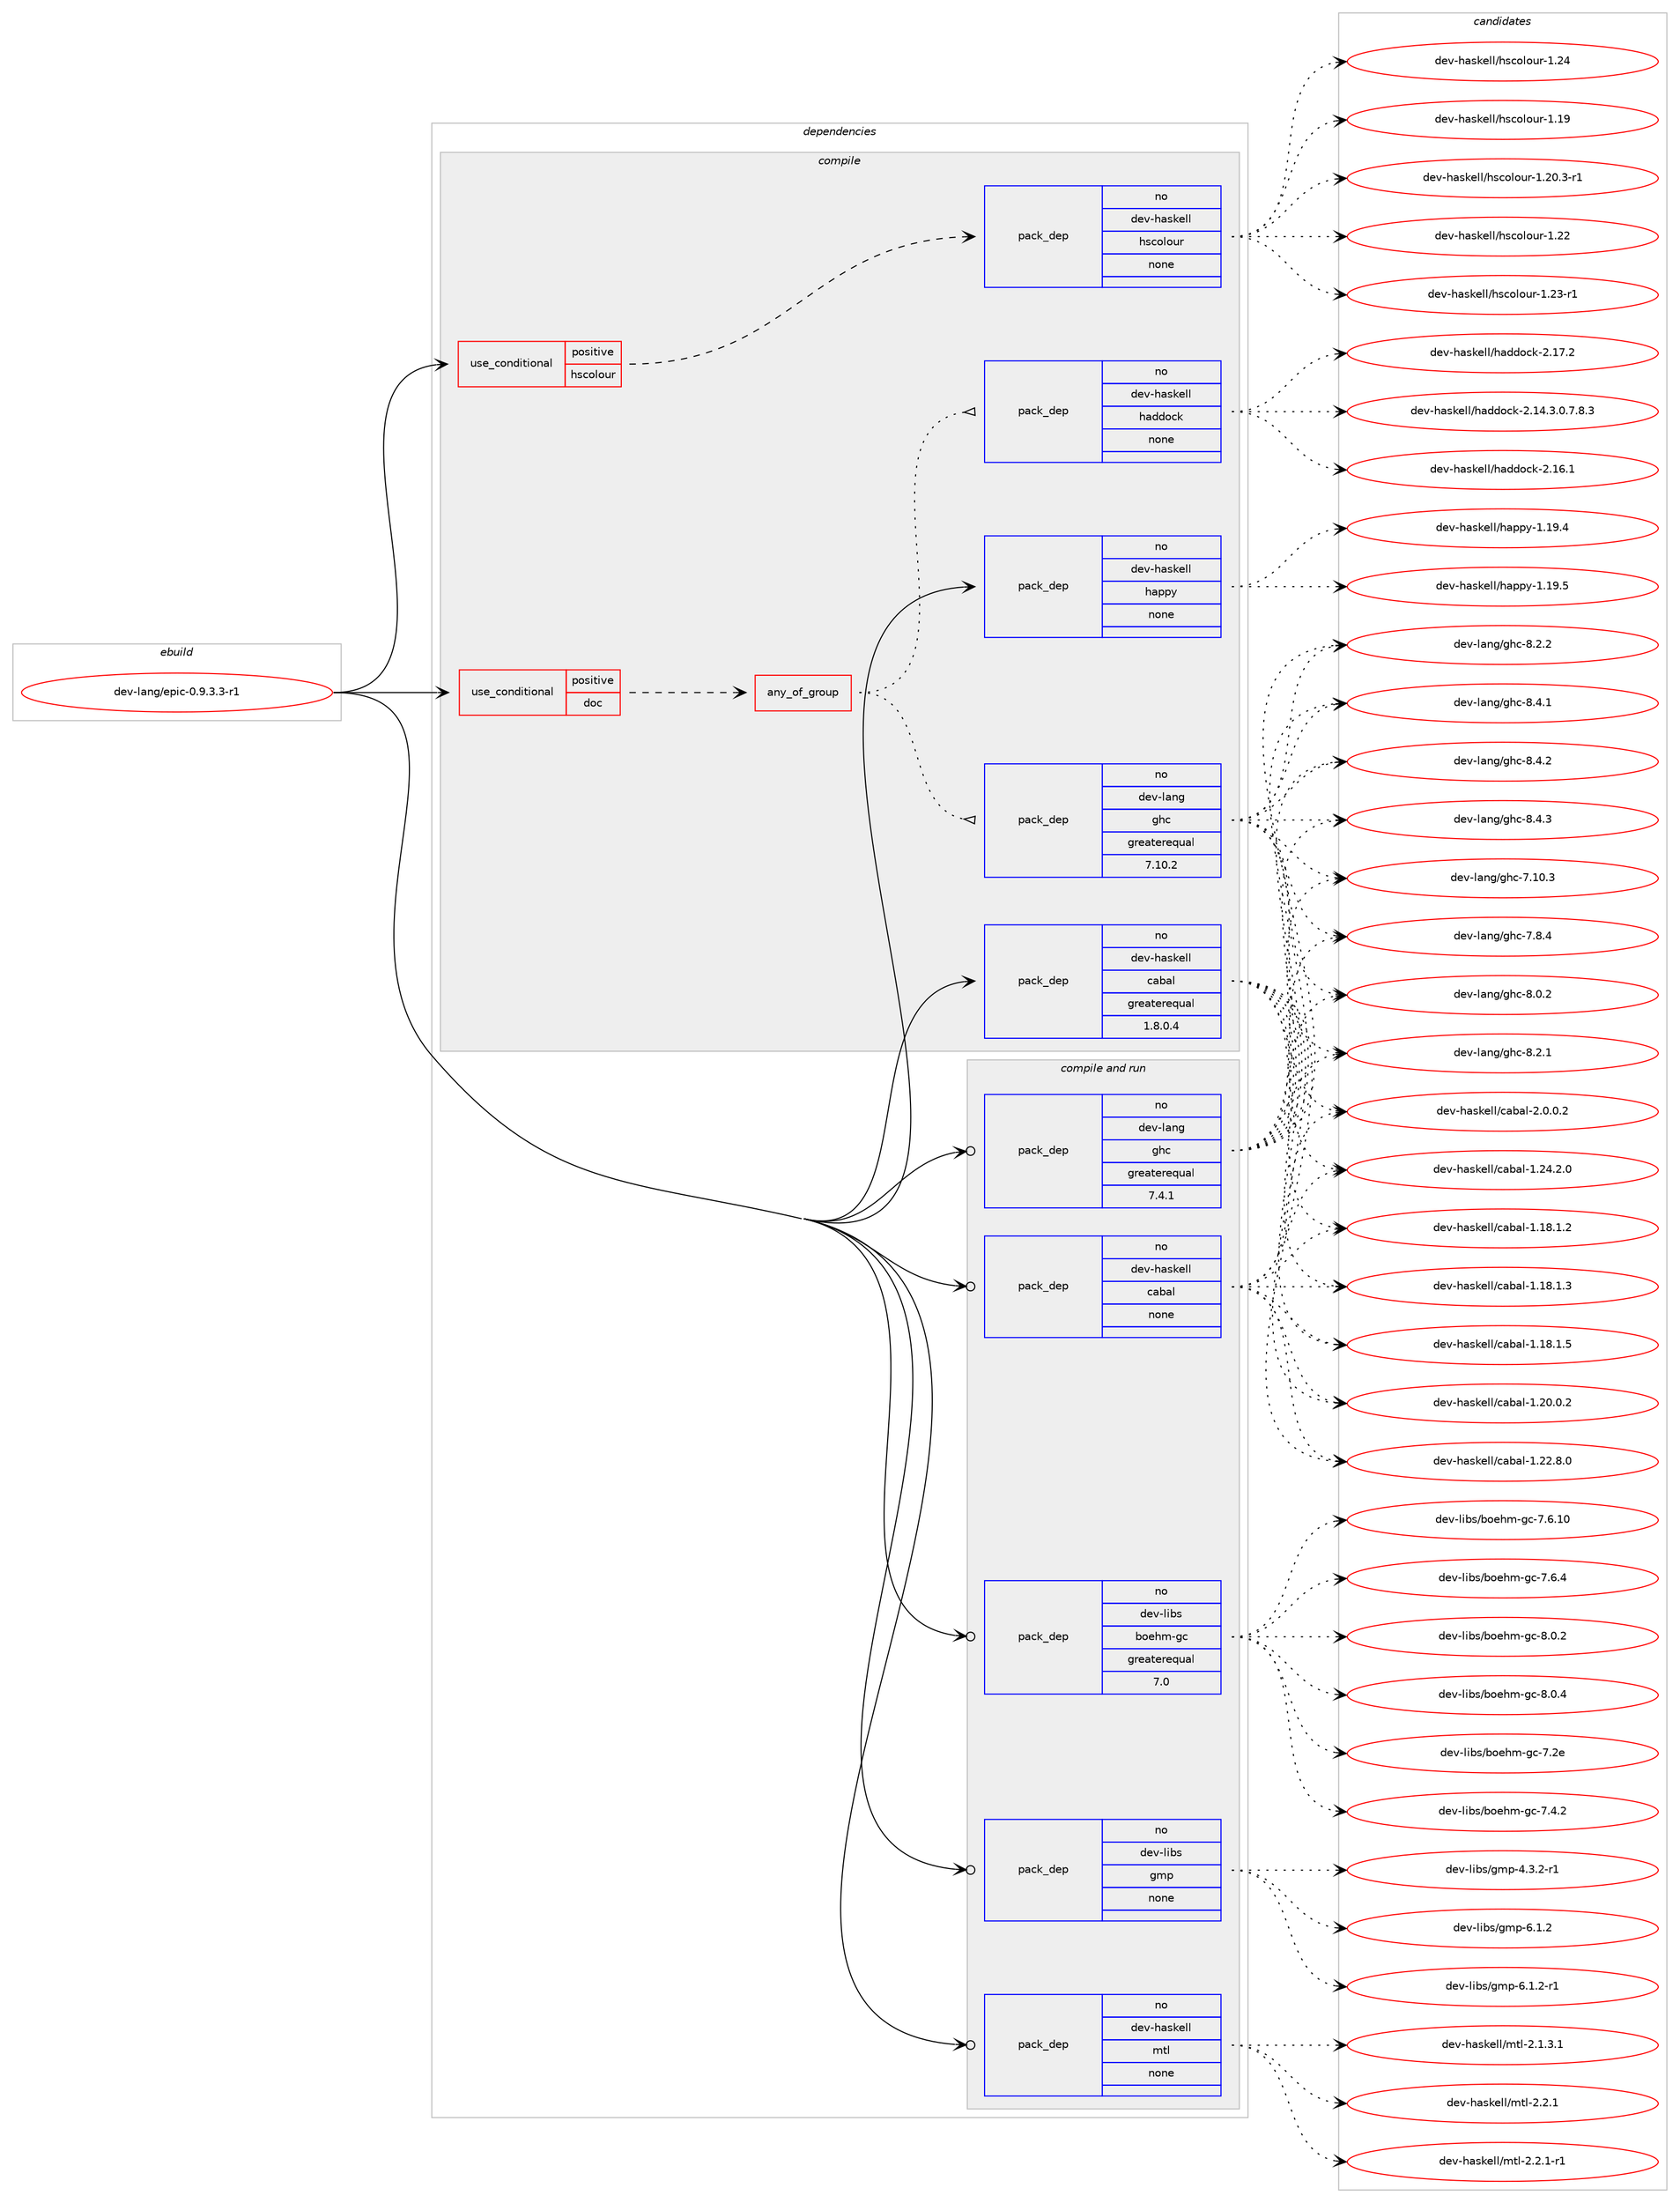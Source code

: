 digraph prolog {

# *************
# Graph options
# *************

newrank=true;
concentrate=true;
compound=true;
graph [rankdir=LR,fontname=Helvetica,fontsize=10,ranksep=1.5];#, ranksep=2.5, nodesep=0.2];
edge  [arrowhead=vee];
node  [fontname=Helvetica,fontsize=10];

# **********
# The ebuild
# **********

subgraph cluster_leftcol {
color=gray;
rank=same;
label=<<i>ebuild</i>>;
id [label="dev-lang/epic-0.9.3.3-r1", color=red, width=4, href="../dev-lang/epic-0.9.3.3-r1.svg"];
}

# ****************
# The dependencies
# ****************

subgraph cluster_midcol {
color=gray;
label=<<i>dependencies</i>>;
subgraph cluster_compile {
fillcolor="#eeeeee";
style=filled;
label=<<i>compile</i>>;
subgraph cond363488 {
dependency1358318 [label=<<TABLE BORDER="0" CELLBORDER="1" CELLSPACING="0" CELLPADDING="4"><TR><TD ROWSPAN="3" CELLPADDING="10">use_conditional</TD></TR><TR><TD>positive</TD></TR><TR><TD>doc</TD></TR></TABLE>>, shape=none, color=red];
subgraph any21911 {
dependency1358319 [label=<<TABLE BORDER="0" CELLBORDER="1" CELLSPACING="0" CELLPADDING="4"><TR><TD CELLPADDING="10">any_of_group</TD></TR></TABLE>>, shape=none, color=red];subgraph pack972367 {
dependency1358320 [label=<<TABLE BORDER="0" CELLBORDER="1" CELLSPACING="0" CELLPADDING="4" WIDTH="220"><TR><TD ROWSPAN="6" CELLPADDING="30">pack_dep</TD></TR><TR><TD WIDTH="110">no</TD></TR><TR><TD>dev-haskell</TD></TR><TR><TD>haddock</TD></TR><TR><TD>none</TD></TR><TR><TD></TD></TR></TABLE>>, shape=none, color=blue];
}
dependency1358319:e -> dependency1358320:w [weight=20,style="dotted",arrowhead="oinv"];
subgraph pack972368 {
dependency1358321 [label=<<TABLE BORDER="0" CELLBORDER="1" CELLSPACING="0" CELLPADDING="4" WIDTH="220"><TR><TD ROWSPAN="6" CELLPADDING="30">pack_dep</TD></TR><TR><TD WIDTH="110">no</TD></TR><TR><TD>dev-lang</TD></TR><TR><TD>ghc</TD></TR><TR><TD>greaterequal</TD></TR><TR><TD>7.10.2</TD></TR></TABLE>>, shape=none, color=blue];
}
dependency1358319:e -> dependency1358321:w [weight=20,style="dotted",arrowhead="oinv"];
}
dependency1358318:e -> dependency1358319:w [weight=20,style="dashed",arrowhead="vee"];
}
id:e -> dependency1358318:w [weight=20,style="solid",arrowhead="vee"];
subgraph cond363489 {
dependency1358322 [label=<<TABLE BORDER="0" CELLBORDER="1" CELLSPACING="0" CELLPADDING="4"><TR><TD ROWSPAN="3" CELLPADDING="10">use_conditional</TD></TR><TR><TD>positive</TD></TR><TR><TD>hscolour</TD></TR></TABLE>>, shape=none, color=red];
subgraph pack972369 {
dependency1358323 [label=<<TABLE BORDER="0" CELLBORDER="1" CELLSPACING="0" CELLPADDING="4" WIDTH="220"><TR><TD ROWSPAN="6" CELLPADDING="30">pack_dep</TD></TR><TR><TD WIDTH="110">no</TD></TR><TR><TD>dev-haskell</TD></TR><TR><TD>hscolour</TD></TR><TR><TD>none</TD></TR><TR><TD></TD></TR></TABLE>>, shape=none, color=blue];
}
dependency1358322:e -> dependency1358323:w [weight=20,style="dashed",arrowhead="vee"];
}
id:e -> dependency1358322:w [weight=20,style="solid",arrowhead="vee"];
subgraph pack972370 {
dependency1358324 [label=<<TABLE BORDER="0" CELLBORDER="1" CELLSPACING="0" CELLPADDING="4" WIDTH="220"><TR><TD ROWSPAN="6" CELLPADDING="30">pack_dep</TD></TR><TR><TD WIDTH="110">no</TD></TR><TR><TD>dev-haskell</TD></TR><TR><TD>cabal</TD></TR><TR><TD>greaterequal</TD></TR><TR><TD>1.8.0.4</TD></TR></TABLE>>, shape=none, color=blue];
}
id:e -> dependency1358324:w [weight=20,style="solid",arrowhead="vee"];
subgraph pack972371 {
dependency1358325 [label=<<TABLE BORDER="0" CELLBORDER="1" CELLSPACING="0" CELLPADDING="4" WIDTH="220"><TR><TD ROWSPAN="6" CELLPADDING="30">pack_dep</TD></TR><TR><TD WIDTH="110">no</TD></TR><TR><TD>dev-haskell</TD></TR><TR><TD>happy</TD></TR><TR><TD>none</TD></TR><TR><TD></TD></TR></TABLE>>, shape=none, color=blue];
}
id:e -> dependency1358325:w [weight=20,style="solid",arrowhead="vee"];
}
subgraph cluster_compileandrun {
fillcolor="#eeeeee";
style=filled;
label=<<i>compile and run</i>>;
subgraph pack972372 {
dependency1358326 [label=<<TABLE BORDER="0" CELLBORDER="1" CELLSPACING="0" CELLPADDING="4" WIDTH="220"><TR><TD ROWSPAN="6" CELLPADDING="30">pack_dep</TD></TR><TR><TD WIDTH="110">no</TD></TR><TR><TD>dev-haskell</TD></TR><TR><TD>cabal</TD></TR><TR><TD>none</TD></TR><TR><TD></TD></TR></TABLE>>, shape=none, color=blue];
}
id:e -> dependency1358326:w [weight=20,style="solid",arrowhead="odotvee"];
subgraph pack972373 {
dependency1358327 [label=<<TABLE BORDER="0" CELLBORDER="1" CELLSPACING="0" CELLPADDING="4" WIDTH="220"><TR><TD ROWSPAN="6" CELLPADDING="30">pack_dep</TD></TR><TR><TD WIDTH="110">no</TD></TR><TR><TD>dev-haskell</TD></TR><TR><TD>mtl</TD></TR><TR><TD>none</TD></TR><TR><TD></TD></TR></TABLE>>, shape=none, color=blue];
}
id:e -> dependency1358327:w [weight=20,style="solid",arrowhead="odotvee"];
subgraph pack972374 {
dependency1358328 [label=<<TABLE BORDER="0" CELLBORDER="1" CELLSPACING="0" CELLPADDING="4" WIDTH="220"><TR><TD ROWSPAN="6" CELLPADDING="30">pack_dep</TD></TR><TR><TD WIDTH="110">no</TD></TR><TR><TD>dev-lang</TD></TR><TR><TD>ghc</TD></TR><TR><TD>greaterequal</TD></TR><TR><TD>7.4.1</TD></TR></TABLE>>, shape=none, color=blue];
}
id:e -> dependency1358328:w [weight=20,style="solid",arrowhead="odotvee"];
subgraph pack972375 {
dependency1358329 [label=<<TABLE BORDER="0" CELLBORDER="1" CELLSPACING="0" CELLPADDING="4" WIDTH="220"><TR><TD ROWSPAN="6" CELLPADDING="30">pack_dep</TD></TR><TR><TD WIDTH="110">no</TD></TR><TR><TD>dev-libs</TD></TR><TR><TD>boehm-gc</TD></TR><TR><TD>greaterequal</TD></TR><TR><TD>7.0</TD></TR></TABLE>>, shape=none, color=blue];
}
id:e -> dependency1358329:w [weight=20,style="solid",arrowhead="odotvee"];
subgraph pack972376 {
dependency1358330 [label=<<TABLE BORDER="0" CELLBORDER="1" CELLSPACING="0" CELLPADDING="4" WIDTH="220"><TR><TD ROWSPAN="6" CELLPADDING="30">pack_dep</TD></TR><TR><TD WIDTH="110">no</TD></TR><TR><TD>dev-libs</TD></TR><TR><TD>gmp</TD></TR><TR><TD>none</TD></TR><TR><TD></TD></TR></TABLE>>, shape=none, color=blue];
}
id:e -> dependency1358330:w [weight=20,style="solid",arrowhead="odotvee"];
}
subgraph cluster_run {
fillcolor="#eeeeee";
style=filled;
label=<<i>run</i>>;
}
}

# **************
# The candidates
# **************

subgraph cluster_choices {
rank=same;
color=gray;
label=<<i>candidates</i>>;

subgraph choice972367 {
color=black;
nodesep=1;
choice1001011184510497115107101108108471049710010011199107455046495246514648465546564651 [label="dev-haskell/haddock-2.14.3.0.7.8.3", color=red, width=4,href="../dev-haskell/haddock-2.14.3.0.7.8.3.svg"];
choice100101118451049711510710110810847104971001001119910745504649544649 [label="dev-haskell/haddock-2.16.1", color=red, width=4,href="../dev-haskell/haddock-2.16.1.svg"];
choice100101118451049711510710110810847104971001001119910745504649554650 [label="dev-haskell/haddock-2.17.2", color=red, width=4,href="../dev-haskell/haddock-2.17.2.svg"];
dependency1358320:e -> choice1001011184510497115107101108108471049710010011199107455046495246514648465546564651:w [style=dotted,weight="100"];
dependency1358320:e -> choice100101118451049711510710110810847104971001001119910745504649544649:w [style=dotted,weight="100"];
dependency1358320:e -> choice100101118451049711510710110810847104971001001119910745504649554650:w [style=dotted,weight="100"];
}
subgraph choice972368 {
color=black;
nodesep=1;
choice1001011184510897110103471031049945554649484651 [label="dev-lang/ghc-7.10.3", color=red, width=4,href="../dev-lang/ghc-7.10.3.svg"];
choice10010111845108971101034710310499455546564652 [label="dev-lang/ghc-7.8.4", color=red, width=4,href="../dev-lang/ghc-7.8.4.svg"];
choice10010111845108971101034710310499455646484650 [label="dev-lang/ghc-8.0.2", color=red, width=4,href="../dev-lang/ghc-8.0.2.svg"];
choice10010111845108971101034710310499455646504649 [label="dev-lang/ghc-8.2.1", color=red, width=4,href="../dev-lang/ghc-8.2.1.svg"];
choice10010111845108971101034710310499455646504650 [label="dev-lang/ghc-8.2.2", color=red, width=4,href="../dev-lang/ghc-8.2.2.svg"];
choice10010111845108971101034710310499455646524649 [label="dev-lang/ghc-8.4.1", color=red, width=4,href="../dev-lang/ghc-8.4.1.svg"];
choice10010111845108971101034710310499455646524650 [label="dev-lang/ghc-8.4.2", color=red, width=4,href="../dev-lang/ghc-8.4.2.svg"];
choice10010111845108971101034710310499455646524651 [label="dev-lang/ghc-8.4.3", color=red, width=4,href="../dev-lang/ghc-8.4.3.svg"];
dependency1358321:e -> choice1001011184510897110103471031049945554649484651:w [style=dotted,weight="100"];
dependency1358321:e -> choice10010111845108971101034710310499455546564652:w [style=dotted,weight="100"];
dependency1358321:e -> choice10010111845108971101034710310499455646484650:w [style=dotted,weight="100"];
dependency1358321:e -> choice10010111845108971101034710310499455646504649:w [style=dotted,weight="100"];
dependency1358321:e -> choice10010111845108971101034710310499455646504650:w [style=dotted,weight="100"];
dependency1358321:e -> choice10010111845108971101034710310499455646524649:w [style=dotted,weight="100"];
dependency1358321:e -> choice10010111845108971101034710310499455646524650:w [style=dotted,weight="100"];
dependency1358321:e -> choice10010111845108971101034710310499455646524651:w [style=dotted,weight="100"];
}
subgraph choice972369 {
color=black;
nodesep=1;
choice100101118451049711510710110810847104115991111081111171144549464957 [label="dev-haskell/hscolour-1.19", color=red, width=4,href="../dev-haskell/hscolour-1.19.svg"];
choice10010111845104971151071011081084710411599111108111117114454946504846514511449 [label="dev-haskell/hscolour-1.20.3-r1", color=red, width=4,href="../dev-haskell/hscolour-1.20.3-r1.svg"];
choice100101118451049711510710110810847104115991111081111171144549465050 [label="dev-haskell/hscolour-1.22", color=red, width=4,href="../dev-haskell/hscolour-1.22.svg"];
choice1001011184510497115107101108108471041159911110811111711445494650514511449 [label="dev-haskell/hscolour-1.23-r1", color=red, width=4,href="../dev-haskell/hscolour-1.23-r1.svg"];
choice100101118451049711510710110810847104115991111081111171144549465052 [label="dev-haskell/hscolour-1.24", color=red, width=4,href="../dev-haskell/hscolour-1.24.svg"];
dependency1358323:e -> choice100101118451049711510710110810847104115991111081111171144549464957:w [style=dotted,weight="100"];
dependency1358323:e -> choice10010111845104971151071011081084710411599111108111117114454946504846514511449:w [style=dotted,weight="100"];
dependency1358323:e -> choice100101118451049711510710110810847104115991111081111171144549465050:w [style=dotted,weight="100"];
dependency1358323:e -> choice1001011184510497115107101108108471041159911110811111711445494650514511449:w [style=dotted,weight="100"];
dependency1358323:e -> choice100101118451049711510710110810847104115991111081111171144549465052:w [style=dotted,weight="100"];
}
subgraph choice972370 {
color=black;
nodesep=1;
choice10010111845104971151071011081084799979897108454946495646494650 [label="dev-haskell/cabal-1.18.1.2", color=red, width=4,href="../dev-haskell/cabal-1.18.1.2.svg"];
choice10010111845104971151071011081084799979897108454946495646494651 [label="dev-haskell/cabal-1.18.1.3", color=red, width=4,href="../dev-haskell/cabal-1.18.1.3.svg"];
choice10010111845104971151071011081084799979897108454946495646494653 [label="dev-haskell/cabal-1.18.1.5", color=red, width=4,href="../dev-haskell/cabal-1.18.1.5.svg"];
choice10010111845104971151071011081084799979897108454946504846484650 [label="dev-haskell/cabal-1.20.0.2", color=red, width=4,href="../dev-haskell/cabal-1.20.0.2.svg"];
choice10010111845104971151071011081084799979897108454946505046564648 [label="dev-haskell/cabal-1.22.8.0", color=red, width=4,href="../dev-haskell/cabal-1.22.8.0.svg"];
choice10010111845104971151071011081084799979897108454946505246504648 [label="dev-haskell/cabal-1.24.2.0", color=red, width=4,href="../dev-haskell/cabal-1.24.2.0.svg"];
choice100101118451049711510710110810847999798971084550464846484650 [label="dev-haskell/cabal-2.0.0.2", color=red, width=4,href="../dev-haskell/cabal-2.0.0.2.svg"];
dependency1358324:e -> choice10010111845104971151071011081084799979897108454946495646494650:w [style=dotted,weight="100"];
dependency1358324:e -> choice10010111845104971151071011081084799979897108454946495646494651:w [style=dotted,weight="100"];
dependency1358324:e -> choice10010111845104971151071011081084799979897108454946495646494653:w [style=dotted,weight="100"];
dependency1358324:e -> choice10010111845104971151071011081084799979897108454946504846484650:w [style=dotted,weight="100"];
dependency1358324:e -> choice10010111845104971151071011081084799979897108454946505046564648:w [style=dotted,weight="100"];
dependency1358324:e -> choice10010111845104971151071011081084799979897108454946505246504648:w [style=dotted,weight="100"];
dependency1358324:e -> choice100101118451049711510710110810847999798971084550464846484650:w [style=dotted,weight="100"];
}
subgraph choice972371 {
color=black;
nodesep=1;
choice1001011184510497115107101108108471049711211212145494649574652 [label="dev-haskell/happy-1.19.4", color=red, width=4,href="../dev-haskell/happy-1.19.4.svg"];
choice1001011184510497115107101108108471049711211212145494649574653 [label="dev-haskell/happy-1.19.5", color=red, width=4,href="../dev-haskell/happy-1.19.5.svg"];
dependency1358325:e -> choice1001011184510497115107101108108471049711211212145494649574652:w [style=dotted,weight="100"];
dependency1358325:e -> choice1001011184510497115107101108108471049711211212145494649574653:w [style=dotted,weight="100"];
}
subgraph choice972372 {
color=black;
nodesep=1;
choice10010111845104971151071011081084799979897108454946495646494650 [label="dev-haskell/cabal-1.18.1.2", color=red, width=4,href="../dev-haskell/cabal-1.18.1.2.svg"];
choice10010111845104971151071011081084799979897108454946495646494651 [label="dev-haskell/cabal-1.18.1.3", color=red, width=4,href="../dev-haskell/cabal-1.18.1.3.svg"];
choice10010111845104971151071011081084799979897108454946495646494653 [label="dev-haskell/cabal-1.18.1.5", color=red, width=4,href="../dev-haskell/cabal-1.18.1.5.svg"];
choice10010111845104971151071011081084799979897108454946504846484650 [label="dev-haskell/cabal-1.20.0.2", color=red, width=4,href="../dev-haskell/cabal-1.20.0.2.svg"];
choice10010111845104971151071011081084799979897108454946505046564648 [label="dev-haskell/cabal-1.22.8.0", color=red, width=4,href="../dev-haskell/cabal-1.22.8.0.svg"];
choice10010111845104971151071011081084799979897108454946505246504648 [label="dev-haskell/cabal-1.24.2.0", color=red, width=4,href="../dev-haskell/cabal-1.24.2.0.svg"];
choice100101118451049711510710110810847999798971084550464846484650 [label="dev-haskell/cabal-2.0.0.2", color=red, width=4,href="../dev-haskell/cabal-2.0.0.2.svg"];
dependency1358326:e -> choice10010111845104971151071011081084799979897108454946495646494650:w [style=dotted,weight="100"];
dependency1358326:e -> choice10010111845104971151071011081084799979897108454946495646494651:w [style=dotted,weight="100"];
dependency1358326:e -> choice10010111845104971151071011081084799979897108454946495646494653:w [style=dotted,weight="100"];
dependency1358326:e -> choice10010111845104971151071011081084799979897108454946504846484650:w [style=dotted,weight="100"];
dependency1358326:e -> choice10010111845104971151071011081084799979897108454946505046564648:w [style=dotted,weight="100"];
dependency1358326:e -> choice10010111845104971151071011081084799979897108454946505246504648:w [style=dotted,weight="100"];
dependency1358326:e -> choice100101118451049711510710110810847999798971084550464846484650:w [style=dotted,weight="100"];
}
subgraph choice972373 {
color=black;
nodesep=1;
choice1001011184510497115107101108108471091161084550464946514649 [label="dev-haskell/mtl-2.1.3.1", color=red, width=4,href="../dev-haskell/mtl-2.1.3.1.svg"];
choice100101118451049711510710110810847109116108455046504649 [label="dev-haskell/mtl-2.2.1", color=red, width=4,href="../dev-haskell/mtl-2.2.1.svg"];
choice1001011184510497115107101108108471091161084550465046494511449 [label="dev-haskell/mtl-2.2.1-r1", color=red, width=4,href="../dev-haskell/mtl-2.2.1-r1.svg"];
dependency1358327:e -> choice1001011184510497115107101108108471091161084550464946514649:w [style=dotted,weight="100"];
dependency1358327:e -> choice100101118451049711510710110810847109116108455046504649:w [style=dotted,weight="100"];
dependency1358327:e -> choice1001011184510497115107101108108471091161084550465046494511449:w [style=dotted,weight="100"];
}
subgraph choice972374 {
color=black;
nodesep=1;
choice1001011184510897110103471031049945554649484651 [label="dev-lang/ghc-7.10.3", color=red, width=4,href="../dev-lang/ghc-7.10.3.svg"];
choice10010111845108971101034710310499455546564652 [label="dev-lang/ghc-7.8.4", color=red, width=4,href="../dev-lang/ghc-7.8.4.svg"];
choice10010111845108971101034710310499455646484650 [label="dev-lang/ghc-8.0.2", color=red, width=4,href="../dev-lang/ghc-8.0.2.svg"];
choice10010111845108971101034710310499455646504649 [label="dev-lang/ghc-8.2.1", color=red, width=4,href="../dev-lang/ghc-8.2.1.svg"];
choice10010111845108971101034710310499455646504650 [label="dev-lang/ghc-8.2.2", color=red, width=4,href="../dev-lang/ghc-8.2.2.svg"];
choice10010111845108971101034710310499455646524649 [label="dev-lang/ghc-8.4.1", color=red, width=4,href="../dev-lang/ghc-8.4.1.svg"];
choice10010111845108971101034710310499455646524650 [label="dev-lang/ghc-8.4.2", color=red, width=4,href="../dev-lang/ghc-8.4.2.svg"];
choice10010111845108971101034710310499455646524651 [label="dev-lang/ghc-8.4.3", color=red, width=4,href="../dev-lang/ghc-8.4.3.svg"];
dependency1358328:e -> choice1001011184510897110103471031049945554649484651:w [style=dotted,weight="100"];
dependency1358328:e -> choice10010111845108971101034710310499455546564652:w [style=dotted,weight="100"];
dependency1358328:e -> choice10010111845108971101034710310499455646484650:w [style=dotted,weight="100"];
dependency1358328:e -> choice10010111845108971101034710310499455646504649:w [style=dotted,weight="100"];
dependency1358328:e -> choice10010111845108971101034710310499455646504650:w [style=dotted,weight="100"];
dependency1358328:e -> choice10010111845108971101034710310499455646524649:w [style=dotted,weight="100"];
dependency1358328:e -> choice10010111845108971101034710310499455646524650:w [style=dotted,weight="100"];
dependency1358328:e -> choice10010111845108971101034710310499455646524651:w [style=dotted,weight="100"];
}
subgraph choice972375 {
color=black;
nodesep=1;
choice10010111845108105981154798111101104109451039945554650101 [label="dev-libs/boehm-gc-7.2e", color=red, width=4,href="../dev-libs/boehm-gc-7.2e.svg"];
choice100101118451081059811547981111011041094510399455546524650 [label="dev-libs/boehm-gc-7.4.2", color=red, width=4,href="../dev-libs/boehm-gc-7.4.2.svg"];
choice10010111845108105981154798111101104109451039945554654464948 [label="dev-libs/boehm-gc-7.6.10", color=red, width=4,href="../dev-libs/boehm-gc-7.6.10.svg"];
choice100101118451081059811547981111011041094510399455546544652 [label="dev-libs/boehm-gc-7.6.4", color=red, width=4,href="../dev-libs/boehm-gc-7.6.4.svg"];
choice100101118451081059811547981111011041094510399455646484650 [label="dev-libs/boehm-gc-8.0.2", color=red, width=4,href="../dev-libs/boehm-gc-8.0.2.svg"];
choice100101118451081059811547981111011041094510399455646484652 [label="dev-libs/boehm-gc-8.0.4", color=red, width=4,href="../dev-libs/boehm-gc-8.0.4.svg"];
dependency1358329:e -> choice10010111845108105981154798111101104109451039945554650101:w [style=dotted,weight="100"];
dependency1358329:e -> choice100101118451081059811547981111011041094510399455546524650:w [style=dotted,weight="100"];
dependency1358329:e -> choice10010111845108105981154798111101104109451039945554654464948:w [style=dotted,weight="100"];
dependency1358329:e -> choice100101118451081059811547981111011041094510399455546544652:w [style=dotted,weight="100"];
dependency1358329:e -> choice100101118451081059811547981111011041094510399455646484650:w [style=dotted,weight="100"];
dependency1358329:e -> choice100101118451081059811547981111011041094510399455646484652:w [style=dotted,weight="100"];
}
subgraph choice972376 {
color=black;
nodesep=1;
choice1001011184510810598115471031091124552465146504511449 [label="dev-libs/gmp-4.3.2-r1", color=red, width=4,href="../dev-libs/gmp-4.3.2-r1.svg"];
choice100101118451081059811547103109112455446494650 [label="dev-libs/gmp-6.1.2", color=red, width=4,href="../dev-libs/gmp-6.1.2.svg"];
choice1001011184510810598115471031091124554464946504511449 [label="dev-libs/gmp-6.1.2-r1", color=red, width=4,href="../dev-libs/gmp-6.1.2-r1.svg"];
dependency1358330:e -> choice1001011184510810598115471031091124552465146504511449:w [style=dotted,weight="100"];
dependency1358330:e -> choice100101118451081059811547103109112455446494650:w [style=dotted,weight="100"];
dependency1358330:e -> choice1001011184510810598115471031091124554464946504511449:w [style=dotted,weight="100"];
}
}

}
